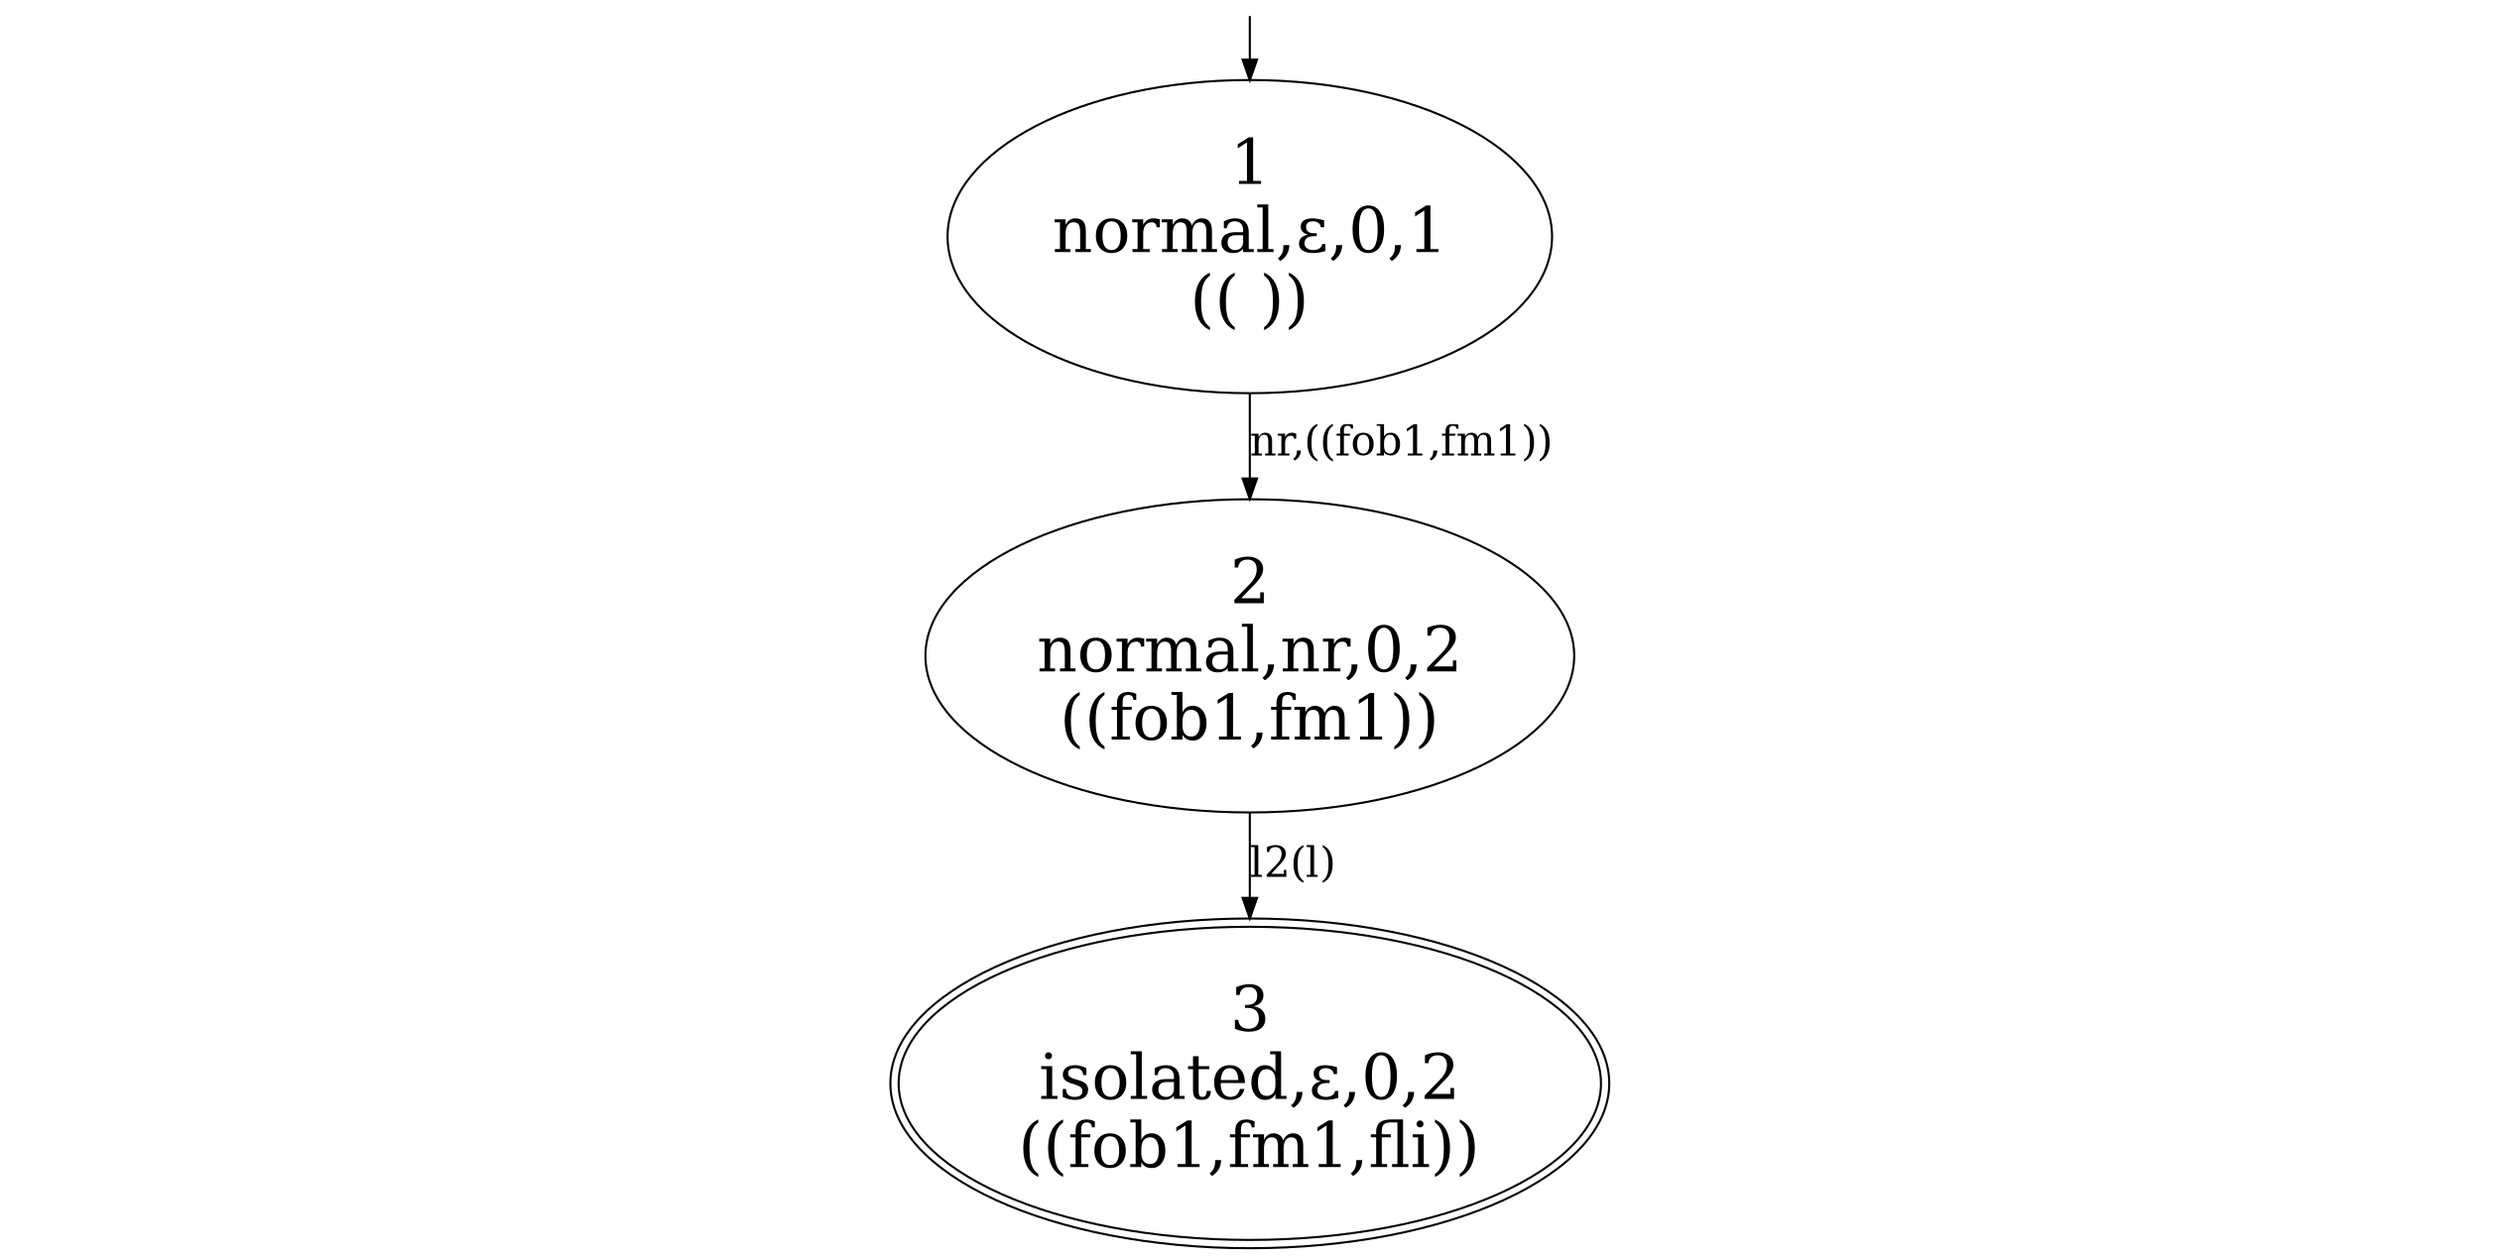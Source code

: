 digraph G {
ratio=0.5;
rankdir=TB;
ranksep=0.4;
1 [shape=ellipse,fontsize=30,label="1
normal,&epsilon;,0,1
(( ))"];
2 [shape=ellipse,fontsize=30,label="2
normal,nr,0,2
((fob1,fm1))"];
1 -> 2 [label="nr,((fob1,fm1))",fontsize=20];
3 [shape=ellipse,fontsize=30,peripheries=2,label="3
isolated,&epsilon;,0,2
((fob1,fm1,fli))"];
2 -> 3 [label="l2(l)",fontsize=20];
node [shape = point, color=white, fontcolor=white]; start;
start -> 1;
}
